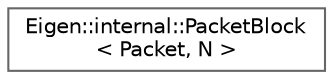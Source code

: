 digraph "类继承关系图"
{
 // LATEX_PDF_SIZE
  bgcolor="transparent";
  edge [fontname=Helvetica,fontsize=10,labelfontname=Helvetica,labelfontsize=10];
  node [fontname=Helvetica,fontsize=10,shape=box,height=0.2,width=0.4];
  rankdir="LR";
  Node0 [id="Node000000",label="Eigen::internal::PacketBlock\l\< Packet, N \>",height=0.2,width=0.4,color="grey40", fillcolor="white", style="filled",URL="$struct_eigen_1_1internal_1_1_packet_block.html",tooltip=" "];
}
